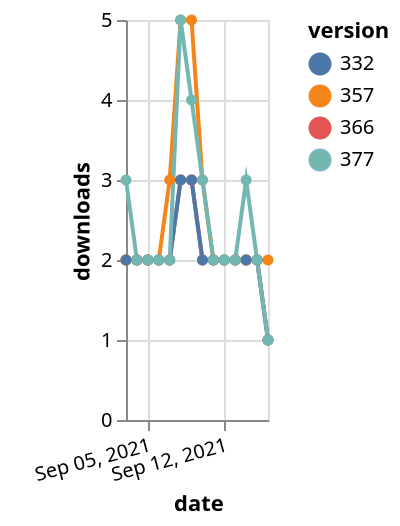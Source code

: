 {"$schema": "https://vega.github.io/schema/vega-lite/v5.json", "description": "A simple bar chart with embedded data.", "data": {"values": [{"date": "2021-09-03", "total": 2291, "delta": 2, "version": "366"}, {"date": "2021-09-04", "total": 2293, "delta": 2, "version": "366"}, {"date": "2021-09-05", "total": 2295, "delta": 2, "version": "366"}, {"date": "2021-09-06", "total": 2297, "delta": 2, "version": "366"}, {"date": "2021-09-07", "total": 2299, "delta": 2, "version": "366"}, {"date": "2021-09-08", "total": 2302, "delta": 3, "version": "366"}, {"date": "2021-09-09", "total": 2305, "delta": 3, "version": "366"}, {"date": "2021-09-10", "total": 2307, "delta": 2, "version": "366"}, {"date": "2021-09-11", "total": 2309, "delta": 2, "version": "366"}, {"date": "2021-09-12", "total": 2311, "delta": 2, "version": "366"}, {"date": "2021-09-13", "total": 2313, "delta": 2, "version": "366"}, {"date": "2021-09-14", "total": 2315, "delta": 2, "version": "366"}, {"date": "2021-09-15", "total": 2317, "delta": 2, "version": "366"}, {"date": "2021-09-16", "total": 2318, "delta": 1, "version": "366"}, {"date": "2021-09-03", "total": 2847, "delta": 2, "version": "357"}, {"date": "2021-09-04", "total": 2849, "delta": 2, "version": "357"}, {"date": "2021-09-05", "total": 2851, "delta": 2, "version": "357"}, {"date": "2021-09-06", "total": 2853, "delta": 2, "version": "357"}, {"date": "2021-09-07", "total": 2856, "delta": 3, "version": "357"}, {"date": "2021-09-08", "total": 2861, "delta": 5, "version": "357"}, {"date": "2021-09-09", "total": 2866, "delta": 5, "version": "357"}, {"date": "2021-09-10", "total": 2869, "delta": 3, "version": "357"}, {"date": "2021-09-11", "total": 2871, "delta": 2, "version": "357"}, {"date": "2021-09-12", "total": 2873, "delta": 2, "version": "357"}, {"date": "2021-09-13", "total": 2875, "delta": 2, "version": "357"}, {"date": "2021-09-14", "total": 2877, "delta": 2, "version": "357"}, {"date": "2021-09-15", "total": 2879, "delta": 2, "version": "357"}, {"date": "2021-09-16", "total": 2881, "delta": 2, "version": "357"}, {"date": "2021-09-03", "total": 2728, "delta": 2, "version": "332"}, {"date": "2021-09-04", "total": 2730, "delta": 2, "version": "332"}, {"date": "2021-09-05", "total": 2732, "delta": 2, "version": "332"}, {"date": "2021-09-06", "total": 2734, "delta": 2, "version": "332"}, {"date": "2021-09-07", "total": 2736, "delta": 2, "version": "332"}, {"date": "2021-09-08", "total": 2739, "delta": 3, "version": "332"}, {"date": "2021-09-09", "total": 2742, "delta": 3, "version": "332"}, {"date": "2021-09-10", "total": 2744, "delta": 2, "version": "332"}, {"date": "2021-09-11", "total": 2746, "delta": 2, "version": "332"}, {"date": "2021-09-12", "total": 2748, "delta": 2, "version": "332"}, {"date": "2021-09-13", "total": 2750, "delta": 2, "version": "332"}, {"date": "2021-09-14", "total": 2752, "delta": 2, "version": "332"}, {"date": "2021-09-15", "total": 2754, "delta": 2, "version": "332"}, {"date": "2021-09-16", "total": 2755, "delta": 1, "version": "332"}, {"date": "2021-09-03", "total": 2092, "delta": 3, "version": "377"}, {"date": "2021-09-04", "total": 2094, "delta": 2, "version": "377"}, {"date": "2021-09-05", "total": 2096, "delta": 2, "version": "377"}, {"date": "2021-09-06", "total": 2098, "delta": 2, "version": "377"}, {"date": "2021-09-07", "total": 2100, "delta": 2, "version": "377"}, {"date": "2021-09-08", "total": 2105, "delta": 5, "version": "377"}, {"date": "2021-09-09", "total": 2109, "delta": 4, "version": "377"}, {"date": "2021-09-10", "total": 2112, "delta": 3, "version": "377"}, {"date": "2021-09-11", "total": 2114, "delta": 2, "version": "377"}, {"date": "2021-09-12", "total": 2116, "delta": 2, "version": "377"}, {"date": "2021-09-13", "total": 2118, "delta": 2, "version": "377"}, {"date": "2021-09-14", "total": 2121, "delta": 3, "version": "377"}, {"date": "2021-09-15", "total": 2123, "delta": 2, "version": "377"}, {"date": "2021-09-16", "total": 2124, "delta": 1, "version": "377"}]}, "width": "container", "mark": {"type": "line", "point": {"filled": true}}, "encoding": {"x": {"field": "date", "type": "temporal", "timeUnit": "yearmonthdate", "title": "date", "axis": {"labelAngle": -15}}, "y": {"field": "delta", "type": "quantitative", "title": "downloads"}, "color": {"field": "version", "type": "nominal"}, "tooltip": {"field": "delta"}}}